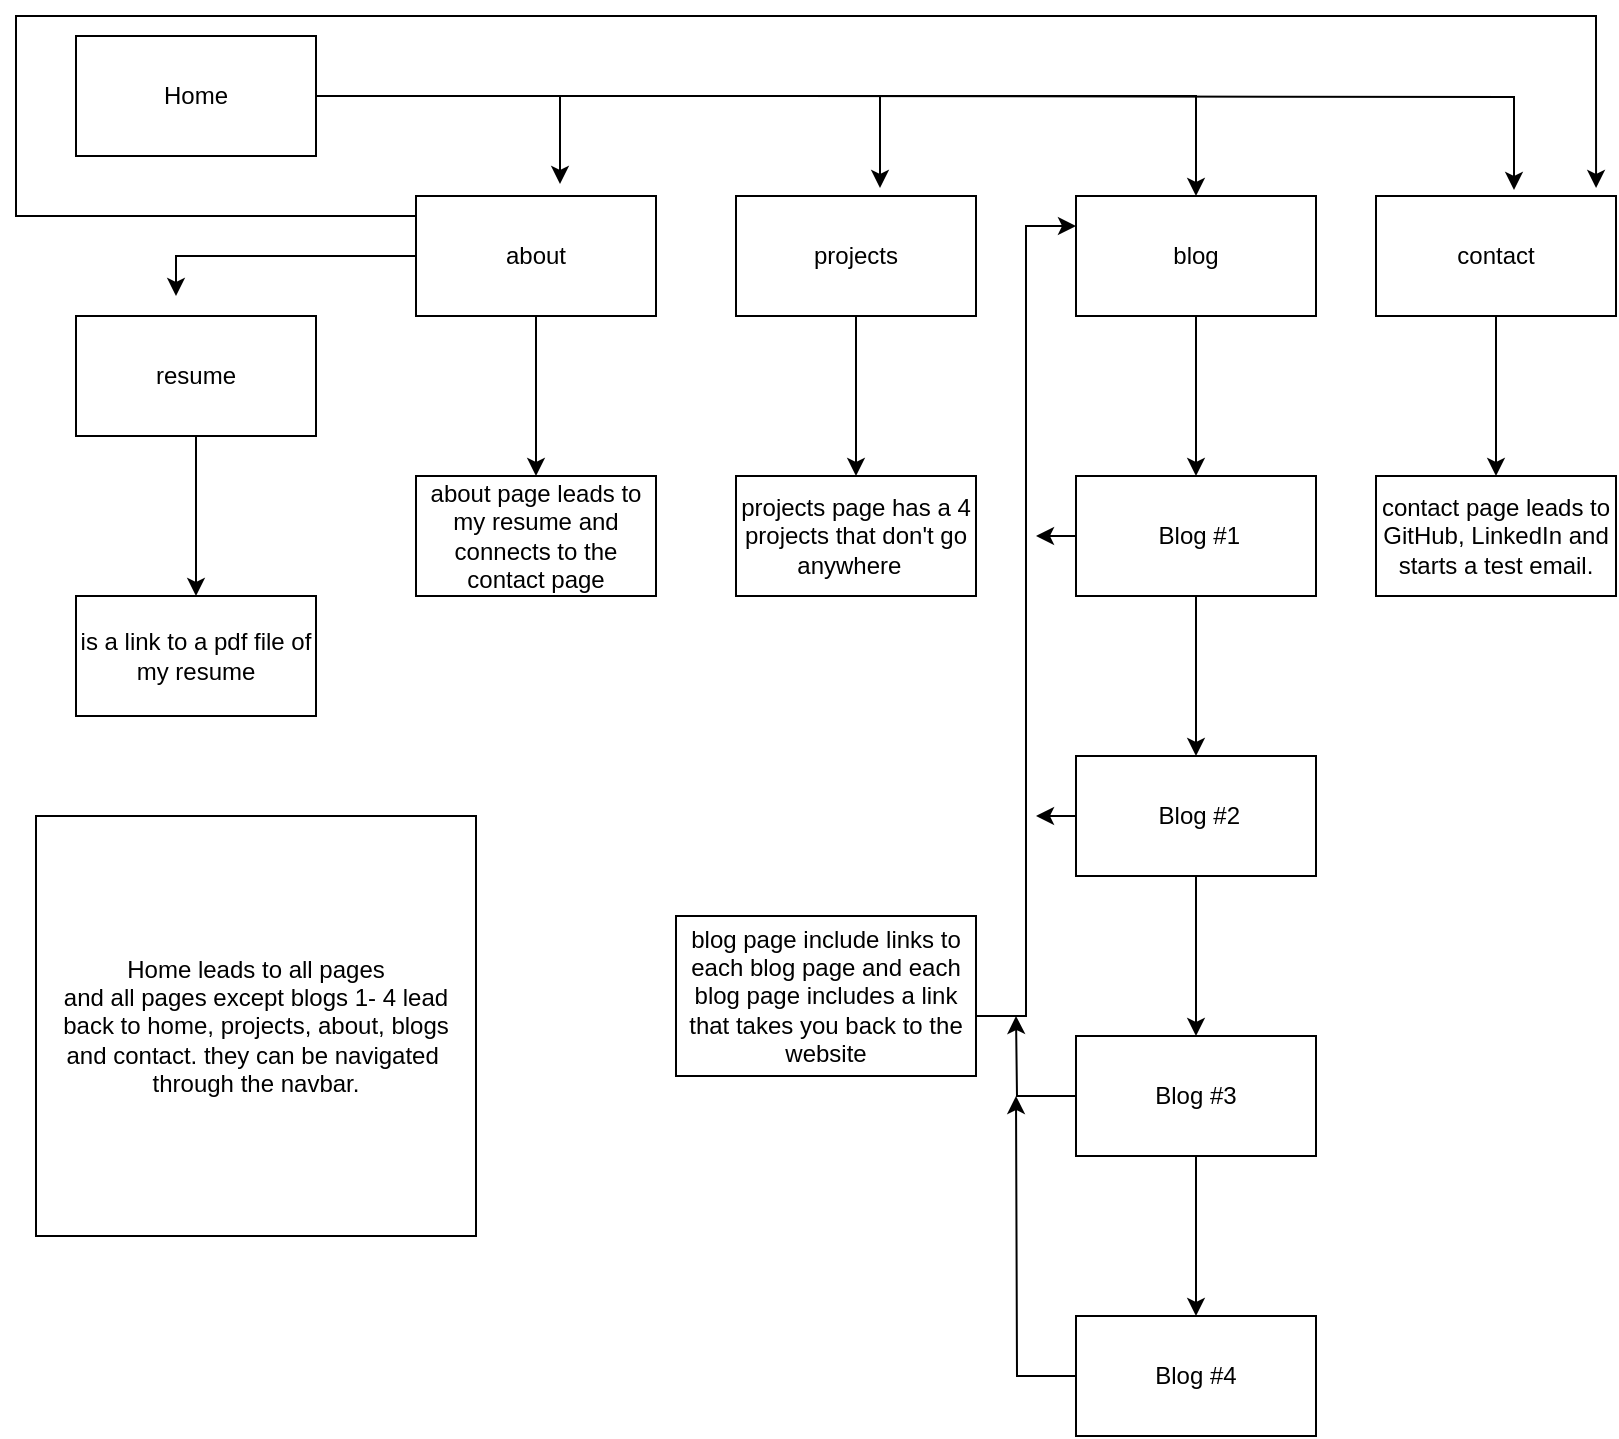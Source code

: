 <mxfile version="24.2.1" type="github">
  <diagram name="Page-1" id="eFLmsp1Xe4wAKw21OshS">
    <mxGraphModel dx="954" dy="647" grid="1" gridSize="10" guides="1" tooltips="1" connect="1" arrows="1" fold="1" page="1" pageScale="1" pageWidth="827" pageHeight="1169" math="0" shadow="0">
      <root>
        <mxCell id="0" />
        <mxCell id="1" parent="0" />
        <mxCell id="6aDmm49BVpvRZx2krb_e-11" style="edgeStyle=orthogonalEdgeStyle;rounded=0;orthogonalLoop=1;jettySize=auto;html=1;entryX=0.5;entryY=0;entryDx=0;entryDy=0;" edge="1" parent="1" source="6aDmm49BVpvRZx2krb_e-1" target="6aDmm49BVpvRZx2krb_e-4">
          <mxGeometry relative="1" as="geometry" />
        </mxCell>
        <mxCell id="6aDmm49BVpvRZx2krb_e-12" style="edgeStyle=orthogonalEdgeStyle;rounded=0;orthogonalLoop=1;jettySize=auto;html=1;entryX=0.575;entryY=-0.05;entryDx=0;entryDy=0;entryPerimeter=0;" edge="1" parent="1" target="6aDmm49BVpvRZx2krb_e-5">
          <mxGeometry relative="1" as="geometry">
            <mxPoint x="760" y="30" as="targetPoint" />
            <mxPoint x="400" y="60" as="sourcePoint" />
          </mxGeometry>
        </mxCell>
        <mxCell id="6aDmm49BVpvRZx2krb_e-1" value="Home" style="rounded=0;whiteSpace=wrap;html=1;" vertex="1" parent="1">
          <mxGeometry x="40" y="30" width="120" height="60" as="geometry" />
        </mxCell>
        <mxCell id="6aDmm49BVpvRZx2krb_e-14" style="edgeStyle=orthogonalEdgeStyle;rounded=0;orthogonalLoop=1;jettySize=auto;html=1;exitX=0;exitY=0.5;exitDx=0;exitDy=0;" edge="1" parent="1" source="6aDmm49BVpvRZx2krb_e-2">
          <mxGeometry relative="1" as="geometry">
            <mxPoint x="90" y="160" as="targetPoint" />
            <Array as="points">
              <mxPoint x="90" y="140" />
            </Array>
          </mxGeometry>
        </mxCell>
        <mxCell id="6aDmm49BVpvRZx2krb_e-15" style="edgeStyle=orthogonalEdgeStyle;rounded=0;orthogonalLoop=1;jettySize=auto;html=1;exitX=0;exitY=0;exitDx=0;exitDy=0;entryX=0.917;entryY=-0.067;entryDx=0;entryDy=0;entryPerimeter=0;" edge="1" parent="1" source="6aDmm49BVpvRZx2krb_e-2" target="6aDmm49BVpvRZx2krb_e-5">
          <mxGeometry relative="1" as="geometry">
            <mxPoint x="800" y="20" as="targetPoint" />
            <Array as="points">
              <mxPoint x="210" y="120" />
              <mxPoint x="10" y="120" />
              <mxPoint x="10" y="20" />
              <mxPoint x="800" y="20" />
            </Array>
          </mxGeometry>
        </mxCell>
        <mxCell id="6aDmm49BVpvRZx2krb_e-17" value="" style="edgeStyle=orthogonalEdgeStyle;rounded=0;orthogonalLoop=1;jettySize=auto;html=1;" edge="1" parent="1" source="6aDmm49BVpvRZx2krb_e-2">
          <mxGeometry relative="1" as="geometry">
            <mxPoint x="270" y="250" as="targetPoint" />
          </mxGeometry>
        </mxCell>
        <mxCell id="6aDmm49BVpvRZx2krb_e-2" value="about" style="rounded=0;whiteSpace=wrap;html=1;" vertex="1" parent="1">
          <mxGeometry x="210" y="110" width="120" height="60" as="geometry" />
        </mxCell>
        <mxCell id="6aDmm49BVpvRZx2krb_e-20" value="" style="edgeStyle=orthogonalEdgeStyle;rounded=0;orthogonalLoop=1;jettySize=auto;html=1;" edge="1" parent="1" source="6aDmm49BVpvRZx2krb_e-3" target="6aDmm49BVpvRZx2krb_e-19">
          <mxGeometry relative="1" as="geometry" />
        </mxCell>
        <mxCell id="6aDmm49BVpvRZx2krb_e-3" value="projects" style="rounded=0;whiteSpace=wrap;html=1;" vertex="1" parent="1">
          <mxGeometry x="370" y="110" width="120" height="60" as="geometry" />
        </mxCell>
        <mxCell id="6aDmm49BVpvRZx2krb_e-24" value="" style="edgeStyle=orthogonalEdgeStyle;rounded=0;orthogonalLoop=1;jettySize=auto;html=1;" edge="1" parent="1" source="6aDmm49BVpvRZx2krb_e-4" target="6aDmm49BVpvRZx2krb_e-23">
          <mxGeometry relative="1" as="geometry" />
        </mxCell>
        <mxCell id="6aDmm49BVpvRZx2krb_e-4" value="blog" style="rounded=0;whiteSpace=wrap;html=1;" vertex="1" parent="1">
          <mxGeometry x="540" y="110" width="120" height="60" as="geometry" />
        </mxCell>
        <mxCell id="6aDmm49BVpvRZx2krb_e-32" value="" style="edgeStyle=orthogonalEdgeStyle;rounded=0;orthogonalLoop=1;jettySize=auto;html=1;" edge="1" parent="1" source="6aDmm49BVpvRZx2krb_e-5" target="6aDmm49BVpvRZx2krb_e-31">
          <mxGeometry relative="1" as="geometry" />
        </mxCell>
        <mxCell id="6aDmm49BVpvRZx2krb_e-5" value="contact" style="rounded=0;whiteSpace=wrap;html=1;" vertex="1" parent="1">
          <mxGeometry x="690" y="110" width="120" height="60" as="geometry" />
        </mxCell>
        <mxCell id="6aDmm49BVpvRZx2krb_e-9" style="edgeStyle=orthogonalEdgeStyle;rounded=0;orthogonalLoop=1;jettySize=auto;html=1;entryX=0.6;entryY=-0.1;entryDx=0;entryDy=0;entryPerimeter=0;" edge="1" parent="1" source="6aDmm49BVpvRZx2krb_e-1" target="6aDmm49BVpvRZx2krb_e-2">
          <mxGeometry relative="1" as="geometry" />
        </mxCell>
        <mxCell id="6aDmm49BVpvRZx2krb_e-10" style="edgeStyle=orthogonalEdgeStyle;rounded=0;orthogonalLoop=1;jettySize=auto;html=1;exitX=1;exitY=0.5;exitDx=0;exitDy=0;entryX=0.6;entryY=-0.067;entryDx=0;entryDy=0;entryPerimeter=0;" edge="1" parent="1" source="6aDmm49BVpvRZx2krb_e-1" target="6aDmm49BVpvRZx2krb_e-3">
          <mxGeometry relative="1" as="geometry" />
        </mxCell>
        <mxCell id="6aDmm49BVpvRZx2krb_e-22" value="" style="edgeStyle=orthogonalEdgeStyle;rounded=0;orthogonalLoop=1;jettySize=auto;html=1;" edge="1" parent="1" source="6aDmm49BVpvRZx2krb_e-13" target="6aDmm49BVpvRZx2krb_e-21">
          <mxGeometry relative="1" as="geometry" />
        </mxCell>
        <mxCell id="6aDmm49BVpvRZx2krb_e-13" value="resume" style="rounded=0;whiteSpace=wrap;html=1;" vertex="1" parent="1">
          <mxGeometry x="40" y="170" width="120" height="60" as="geometry" />
        </mxCell>
        <mxCell id="6aDmm49BVpvRZx2krb_e-18" value="about page leads to my resume and connects to the contact page" style="rounded=0;whiteSpace=wrap;html=1;" vertex="1" parent="1">
          <mxGeometry x="210" y="250" width="120" height="60" as="geometry" />
        </mxCell>
        <mxCell id="6aDmm49BVpvRZx2krb_e-19" value="projects page has a 4 projects that don&#39;t go anywhere&amp;nbsp;&amp;nbsp;" style="rounded=0;whiteSpace=wrap;html=1;" vertex="1" parent="1">
          <mxGeometry x="370" y="250" width="120" height="60" as="geometry" />
        </mxCell>
        <mxCell id="6aDmm49BVpvRZx2krb_e-21" value="is a link to a pdf file of my resume" style="rounded=0;whiteSpace=wrap;html=1;" vertex="1" parent="1">
          <mxGeometry x="40" y="310" width="120" height="60" as="geometry" />
        </mxCell>
        <mxCell id="6aDmm49BVpvRZx2krb_e-26" value="" style="edgeStyle=orthogonalEdgeStyle;rounded=0;orthogonalLoop=1;jettySize=auto;html=1;" edge="1" parent="1" source="6aDmm49BVpvRZx2krb_e-23" target="6aDmm49BVpvRZx2krb_e-25">
          <mxGeometry relative="1" as="geometry" />
        </mxCell>
        <mxCell id="6aDmm49BVpvRZx2krb_e-37" style="edgeStyle=orthogonalEdgeStyle;rounded=0;orthogonalLoop=1;jettySize=auto;html=1;exitX=0;exitY=0.5;exitDx=0;exitDy=0;" edge="1" parent="1" source="6aDmm49BVpvRZx2krb_e-23">
          <mxGeometry relative="1" as="geometry">
            <mxPoint x="520" y="280" as="targetPoint" />
          </mxGeometry>
        </mxCell>
        <mxCell id="6aDmm49BVpvRZx2krb_e-23" value="&amp;nbsp;Blog #1" style="rounded=0;whiteSpace=wrap;html=1;" vertex="1" parent="1">
          <mxGeometry x="540" y="250" width="120" height="60" as="geometry" />
        </mxCell>
        <mxCell id="6aDmm49BVpvRZx2krb_e-28" value="" style="edgeStyle=orthogonalEdgeStyle;rounded=0;orthogonalLoop=1;jettySize=auto;html=1;" edge="1" parent="1" source="6aDmm49BVpvRZx2krb_e-25" target="6aDmm49BVpvRZx2krb_e-27">
          <mxGeometry relative="1" as="geometry" />
        </mxCell>
        <mxCell id="6aDmm49BVpvRZx2krb_e-38" style="edgeStyle=orthogonalEdgeStyle;rounded=0;orthogonalLoop=1;jettySize=auto;html=1;exitX=0;exitY=0.5;exitDx=0;exitDy=0;" edge="1" parent="1" source="6aDmm49BVpvRZx2krb_e-25">
          <mxGeometry relative="1" as="geometry">
            <mxPoint x="520" y="420" as="targetPoint" />
          </mxGeometry>
        </mxCell>
        <mxCell id="6aDmm49BVpvRZx2krb_e-25" value="&amp;nbsp;Blog #2" style="rounded=0;whiteSpace=wrap;html=1;" vertex="1" parent="1">
          <mxGeometry x="540" y="390" width="120" height="60" as="geometry" />
        </mxCell>
        <mxCell id="6aDmm49BVpvRZx2krb_e-30" value="" style="edgeStyle=orthogonalEdgeStyle;rounded=0;orthogonalLoop=1;jettySize=auto;html=1;" edge="1" parent="1" source="6aDmm49BVpvRZx2krb_e-27" target="6aDmm49BVpvRZx2krb_e-29">
          <mxGeometry relative="1" as="geometry" />
        </mxCell>
        <mxCell id="6aDmm49BVpvRZx2krb_e-39" style="edgeStyle=orthogonalEdgeStyle;rounded=0;orthogonalLoop=1;jettySize=auto;html=1;exitX=0;exitY=0.5;exitDx=0;exitDy=0;" edge="1" parent="1" source="6aDmm49BVpvRZx2krb_e-27">
          <mxGeometry relative="1" as="geometry">
            <mxPoint x="510" y="520" as="targetPoint" />
          </mxGeometry>
        </mxCell>
        <mxCell id="6aDmm49BVpvRZx2krb_e-27" value="Blog #3" style="rounded=0;whiteSpace=wrap;html=1;" vertex="1" parent="1">
          <mxGeometry x="540" y="530" width="120" height="60" as="geometry" />
        </mxCell>
        <mxCell id="6aDmm49BVpvRZx2krb_e-40" style="edgeStyle=orthogonalEdgeStyle;rounded=0;orthogonalLoop=1;jettySize=auto;html=1;exitX=0;exitY=0.5;exitDx=0;exitDy=0;" edge="1" parent="1" source="6aDmm49BVpvRZx2krb_e-29">
          <mxGeometry relative="1" as="geometry">
            <mxPoint x="510" y="560" as="targetPoint" />
          </mxGeometry>
        </mxCell>
        <mxCell id="6aDmm49BVpvRZx2krb_e-29" value="Blog #4" style="rounded=0;whiteSpace=wrap;html=1;" vertex="1" parent="1">
          <mxGeometry x="540" y="670" width="120" height="60" as="geometry" />
        </mxCell>
        <mxCell id="6aDmm49BVpvRZx2krb_e-31" value="contact page leads to GitHub, LinkedIn and starts a test email." style="rounded=0;whiteSpace=wrap;html=1;" vertex="1" parent="1">
          <mxGeometry x="690" y="250" width="120" height="60" as="geometry" />
        </mxCell>
        <mxCell id="6aDmm49BVpvRZx2krb_e-36" style="edgeStyle=orthogonalEdgeStyle;rounded=0;orthogonalLoop=1;jettySize=auto;html=1;entryX=0;entryY=0.25;entryDx=0;entryDy=0;" edge="1" parent="1" source="6aDmm49BVpvRZx2krb_e-35" target="6aDmm49BVpvRZx2krb_e-4">
          <mxGeometry relative="1" as="geometry">
            <mxPoint x="515" y="130" as="targetPoint" />
            <Array as="points">
              <mxPoint x="515" y="520" />
              <mxPoint x="515" y="125" />
            </Array>
          </mxGeometry>
        </mxCell>
        <mxCell id="6aDmm49BVpvRZx2krb_e-35" value="blog page include links to each blog page and each blog page includes a link that takes you back to the website" style="rounded=0;whiteSpace=wrap;html=1;" vertex="1" parent="1">
          <mxGeometry x="340" y="470" width="150" height="80" as="geometry" />
        </mxCell>
        <mxCell id="6aDmm49BVpvRZx2krb_e-42" value="&lt;span style=&quot;white-space: nowrap;&quot;&gt;Home leads to all pages&lt;/span&gt;&lt;div&gt;&lt;span style=&quot;white-space: nowrap;&quot;&gt;&amp;nbsp;and all pages except blogs 1- 4 lead&amp;nbsp;&lt;/span&gt;&lt;/div&gt;&lt;div&gt;&lt;span style=&quot;white-space: nowrap;&quot;&gt;back to home, projects, about, blogs&lt;/span&gt;&lt;/div&gt;&lt;div&gt;&lt;span style=&quot;white-space: nowrap;&quot;&gt;and contact. they can be&amp;nbsp;&lt;/span&gt;&lt;span style=&quot;text-wrap: nowrap;&quot;&gt;navigated&amp;nbsp;&lt;/span&gt;&lt;/div&gt;&lt;div&gt;&lt;span style=&quot;text-wrap: nowrap;&quot;&gt;through the&amp;nbsp;&lt;/span&gt;navbar.&lt;/div&gt;" style="whiteSpace=wrap;html=1;" vertex="1" parent="1">
          <mxGeometry x="20" y="420" width="220" height="210" as="geometry" />
        </mxCell>
      </root>
    </mxGraphModel>
  </diagram>
</mxfile>
